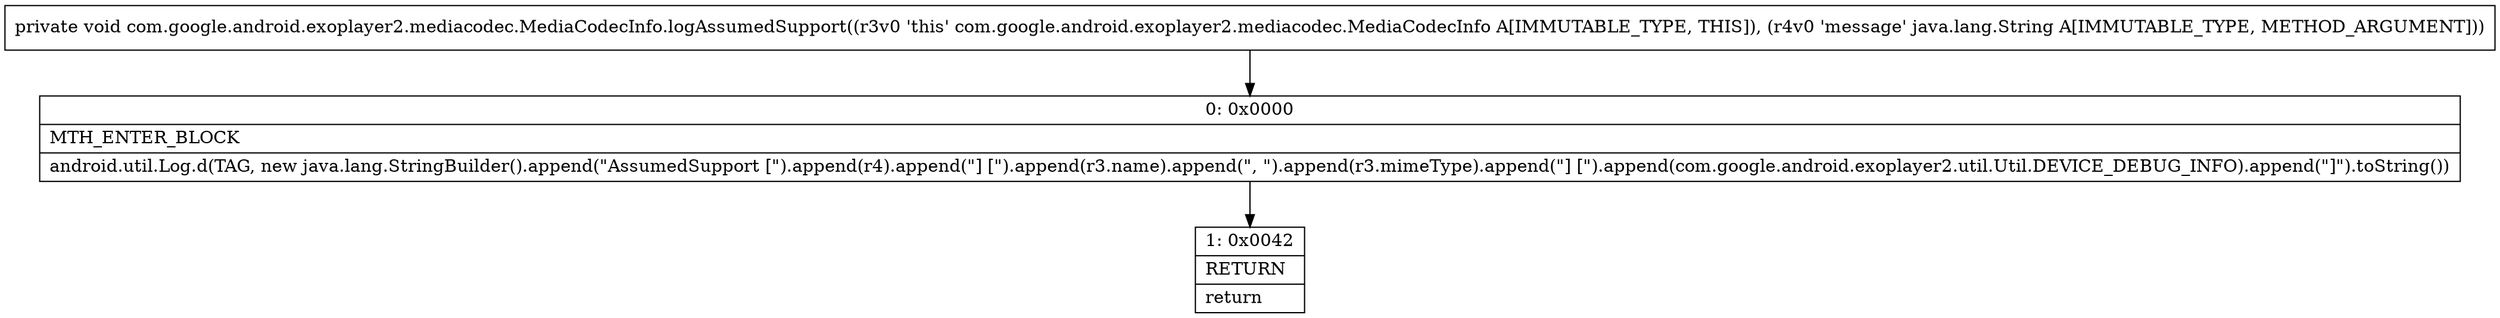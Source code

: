 digraph "CFG forcom.google.android.exoplayer2.mediacodec.MediaCodecInfo.logAssumedSupport(Ljava\/lang\/String;)V" {
Node_0 [shape=record,label="{0\:\ 0x0000|MTH_ENTER_BLOCK\l|android.util.Log.d(TAG, new java.lang.StringBuilder().append(\"AssumedSupport [\").append(r4).append(\"] [\").append(r3.name).append(\", \").append(r3.mimeType).append(\"] [\").append(com.google.android.exoplayer2.util.Util.DEVICE_DEBUG_INFO).append(\"]\").toString())\l}"];
Node_1 [shape=record,label="{1\:\ 0x0042|RETURN\l|return\l}"];
MethodNode[shape=record,label="{private void com.google.android.exoplayer2.mediacodec.MediaCodecInfo.logAssumedSupport((r3v0 'this' com.google.android.exoplayer2.mediacodec.MediaCodecInfo A[IMMUTABLE_TYPE, THIS]), (r4v0 'message' java.lang.String A[IMMUTABLE_TYPE, METHOD_ARGUMENT])) }"];
MethodNode -> Node_0;
Node_0 -> Node_1;
}

